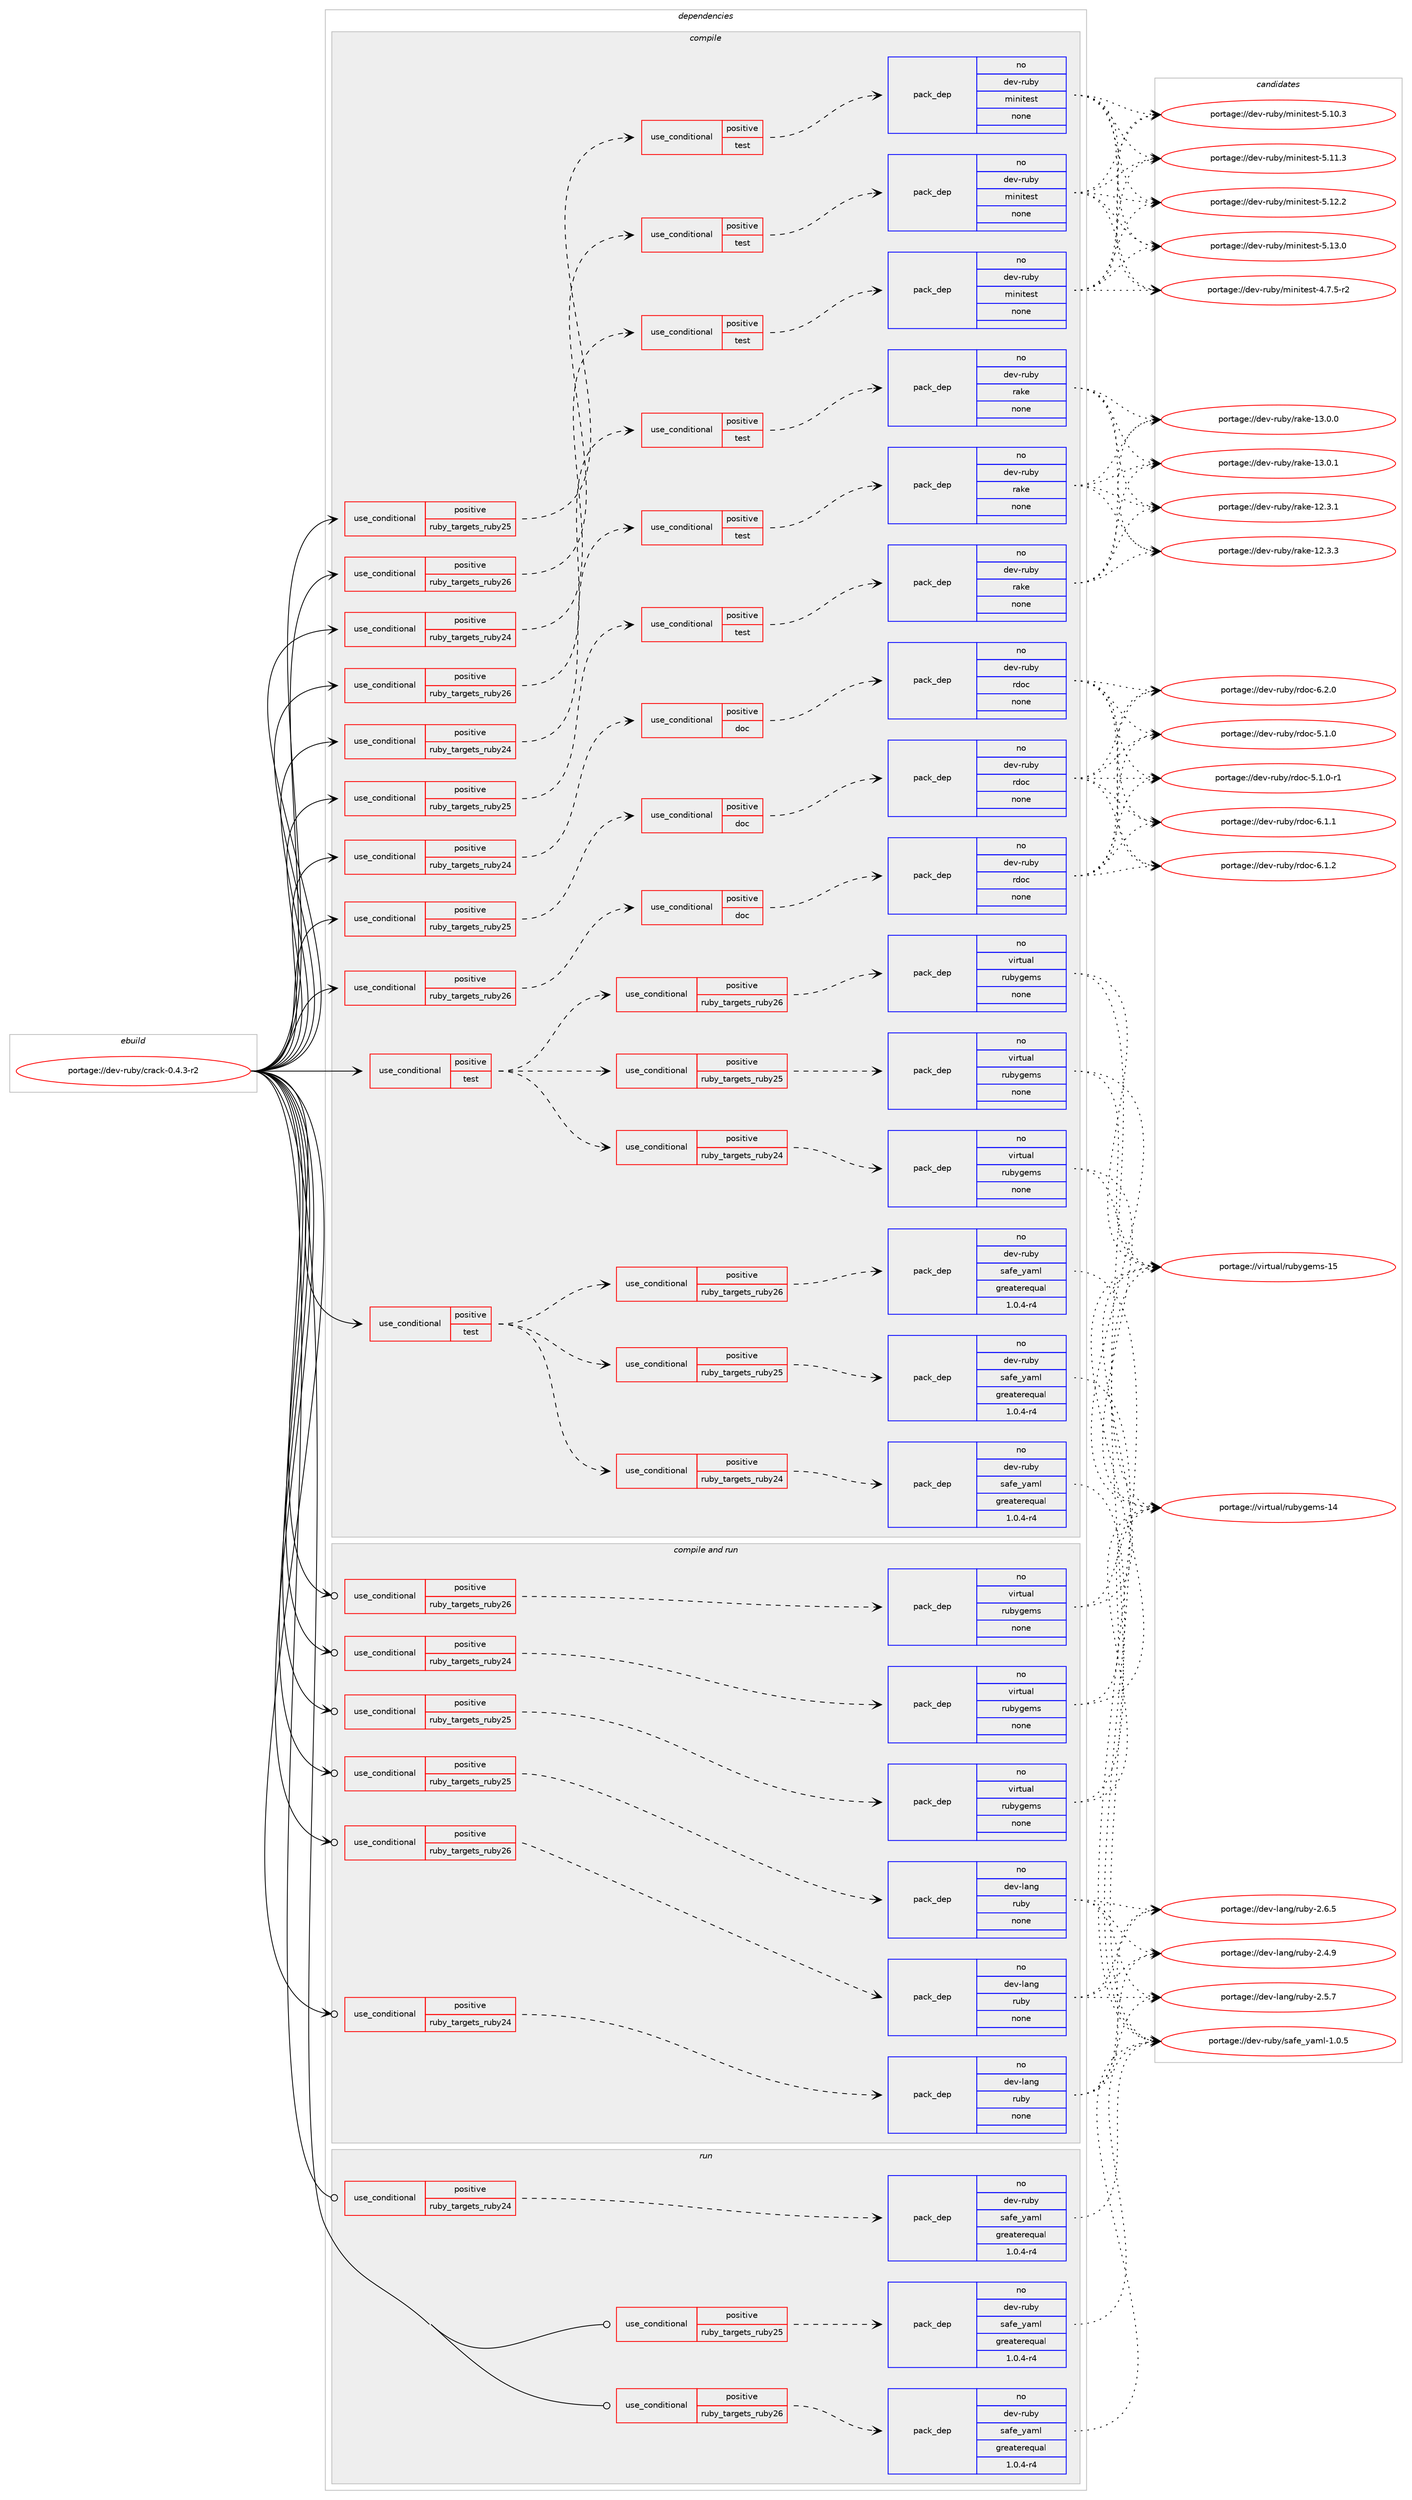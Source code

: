 digraph prolog {

# *************
# Graph options
# *************

newrank=true;
concentrate=true;
compound=true;
graph [rankdir=LR,fontname=Helvetica,fontsize=10,ranksep=1.5];#, ranksep=2.5, nodesep=0.2];
edge  [arrowhead=vee];
node  [fontname=Helvetica,fontsize=10];

# **********
# The ebuild
# **********

subgraph cluster_leftcol {
color=gray;
rank=same;
label=<<i>ebuild</i>>;
id [label="portage://dev-ruby/crack-0.4.3-r2", color=red, width=4, href="../dev-ruby/crack-0.4.3-r2.svg"];
}

# ****************
# The dependencies
# ****************

subgraph cluster_midcol {
color=gray;
label=<<i>dependencies</i>>;
subgraph cluster_compile {
fillcolor="#eeeeee";
style=filled;
label=<<i>compile</i>>;
subgraph cond49871 {
dependency216770 [label=<<TABLE BORDER="0" CELLBORDER="1" CELLSPACING="0" CELLPADDING="4"><TR><TD ROWSPAN="3" CELLPADDING="10">use_conditional</TD></TR><TR><TD>positive</TD></TR><TR><TD>ruby_targets_ruby24</TD></TR></TABLE>>, shape=none, color=red];
subgraph cond49872 {
dependency216771 [label=<<TABLE BORDER="0" CELLBORDER="1" CELLSPACING="0" CELLPADDING="4"><TR><TD ROWSPAN="3" CELLPADDING="10">use_conditional</TD></TR><TR><TD>positive</TD></TR><TR><TD>doc</TD></TR></TABLE>>, shape=none, color=red];
subgraph pack163418 {
dependency216772 [label=<<TABLE BORDER="0" CELLBORDER="1" CELLSPACING="0" CELLPADDING="4" WIDTH="220"><TR><TD ROWSPAN="6" CELLPADDING="30">pack_dep</TD></TR><TR><TD WIDTH="110">no</TD></TR><TR><TD>dev-ruby</TD></TR><TR><TD>rdoc</TD></TR><TR><TD>none</TD></TR><TR><TD></TD></TR></TABLE>>, shape=none, color=blue];
}
dependency216771:e -> dependency216772:w [weight=20,style="dashed",arrowhead="vee"];
}
dependency216770:e -> dependency216771:w [weight=20,style="dashed",arrowhead="vee"];
}
id:e -> dependency216770:w [weight=20,style="solid",arrowhead="vee"];
subgraph cond49873 {
dependency216773 [label=<<TABLE BORDER="0" CELLBORDER="1" CELLSPACING="0" CELLPADDING="4"><TR><TD ROWSPAN="3" CELLPADDING="10">use_conditional</TD></TR><TR><TD>positive</TD></TR><TR><TD>ruby_targets_ruby24</TD></TR></TABLE>>, shape=none, color=red];
subgraph cond49874 {
dependency216774 [label=<<TABLE BORDER="0" CELLBORDER="1" CELLSPACING="0" CELLPADDING="4"><TR><TD ROWSPAN="3" CELLPADDING="10">use_conditional</TD></TR><TR><TD>positive</TD></TR><TR><TD>test</TD></TR></TABLE>>, shape=none, color=red];
subgraph pack163419 {
dependency216775 [label=<<TABLE BORDER="0" CELLBORDER="1" CELLSPACING="0" CELLPADDING="4" WIDTH="220"><TR><TD ROWSPAN="6" CELLPADDING="30">pack_dep</TD></TR><TR><TD WIDTH="110">no</TD></TR><TR><TD>dev-ruby</TD></TR><TR><TD>minitest</TD></TR><TR><TD>none</TD></TR><TR><TD></TD></TR></TABLE>>, shape=none, color=blue];
}
dependency216774:e -> dependency216775:w [weight=20,style="dashed",arrowhead="vee"];
}
dependency216773:e -> dependency216774:w [weight=20,style="dashed",arrowhead="vee"];
}
id:e -> dependency216773:w [weight=20,style="solid",arrowhead="vee"];
subgraph cond49875 {
dependency216776 [label=<<TABLE BORDER="0" CELLBORDER="1" CELLSPACING="0" CELLPADDING="4"><TR><TD ROWSPAN="3" CELLPADDING="10">use_conditional</TD></TR><TR><TD>positive</TD></TR><TR><TD>ruby_targets_ruby24</TD></TR></TABLE>>, shape=none, color=red];
subgraph cond49876 {
dependency216777 [label=<<TABLE BORDER="0" CELLBORDER="1" CELLSPACING="0" CELLPADDING="4"><TR><TD ROWSPAN="3" CELLPADDING="10">use_conditional</TD></TR><TR><TD>positive</TD></TR><TR><TD>test</TD></TR></TABLE>>, shape=none, color=red];
subgraph pack163420 {
dependency216778 [label=<<TABLE BORDER="0" CELLBORDER="1" CELLSPACING="0" CELLPADDING="4" WIDTH="220"><TR><TD ROWSPAN="6" CELLPADDING="30">pack_dep</TD></TR><TR><TD WIDTH="110">no</TD></TR><TR><TD>dev-ruby</TD></TR><TR><TD>rake</TD></TR><TR><TD>none</TD></TR><TR><TD></TD></TR></TABLE>>, shape=none, color=blue];
}
dependency216777:e -> dependency216778:w [weight=20,style="dashed",arrowhead="vee"];
}
dependency216776:e -> dependency216777:w [weight=20,style="dashed",arrowhead="vee"];
}
id:e -> dependency216776:w [weight=20,style="solid",arrowhead="vee"];
subgraph cond49877 {
dependency216779 [label=<<TABLE BORDER="0" CELLBORDER="1" CELLSPACING="0" CELLPADDING="4"><TR><TD ROWSPAN="3" CELLPADDING="10">use_conditional</TD></TR><TR><TD>positive</TD></TR><TR><TD>ruby_targets_ruby25</TD></TR></TABLE>>, shape=none, color=red];
subgraph cond49878 {
dependency216780 [label=<<TABLE BORDER="0" CELLBORDER="1" CELLSPACING="0" CELLPADDING="4"><TR><TD ROWSPAN="3" CELLPADDING="10">use_conditional</TD></TR><TR><TD>positive</TD></TR><TR><TD>doc</TD></TR></TABLE>>, shape=none, color=red];
subgraph pack163421 {
dependency216781 [label=<<TABLE BORDER="0" CELLBORDER="1" CELLSPACING="0" CELLPADDING="4" WIDTH="220"><TR><TD ROWSPAN="6" CELLPADDING="30">pack_dep</TD></TR><TR><TD WIDTH="110">no</TD></TR><TR><TD>dev-ruby</TD></TR><TR><TD>rdoc</TD></TR><TR><TD>none</TD></TR><TR><TD></TD></TR></TABLE>>, shape=none, color=blue];
}
dependency216780:e -> dependency216781:w [weight=20,style="dashed",arrowhead="vee"];
}
dependency216779:e -> dependency216780:w [weight=20,style="dashed",arrowhead="vee"];
}
id:e -> dependency216779:w [weight=20,style="solid",arrowhead="vee"];
subgraph cond49879 {
dependency216782 [label=<<TABLE BORDER="0" CELLBORDER="1" CELLSPACING="0" CELLPADDING="4"><TR><TD ROWSPAN="3" CELLPADDING="10">use_conditional</TD></TR><TR><TD>positive</TD></TR><TR><TD>ruby_targets_ruby25</TD></TR></TABLE>>, shape=none, color=red];
subgraph cond49880 {
dependency216783 [label=<<TABLE BORDER="0" CELLBORDER="1" CELLSPACING="0" CELLPADDING="4"><TR><TD ROWSPAN="3" CELLPADDING="10">use_conditional</TD></TR><TR><TD>positive</TD></TR><TR><TD>test</TD></TR></TABLE>>, shape=none, color=red];
subgraph pack163422 {
dependency216784 [label=<<TABLE BORDER="0" CELLBORDER="1" CELLSPACING="0" CELLPADDING="4" WIDTH="220"><TR><TD ROWSPAN="6" CELLPADDING="30">pack_dep</TD></TR><TR><TD WIDTH="110">no</TD></TR><TR><TD>dev-ruby</TD></TR><TR><TD>minitest</TD></TR><TR><TD>none</TD></TR><TR><TD></TD></TR></TABLE>>, shape=none, color=blue];
}
dependency216783:e -> dependency216784:w [weight=20,style="dashed",arrowhead="vee"];
}
dependency216782:e -> dependency216783:w [weight=20,style="dashed",arrowhead="vee"];
}
id:e -> dependency216782:w [weight=20,style="solid",arrowhead="vee"];
subgraph cond49881 {
dependency216785 [label=<<TABLE BORDER="0" CELLBORDER="1" CELLSPACING="0" CELLPADDING="4"><TR><TD ROWSPAN="3" CELLPADDING="10">use_conditional</TD></TR><TR><TD>positive</TD></TR><TR><TD>ruby_targets_ruby25</TD></TR></TABLE>>, shape=none, color=red];
subgraph cond49882 {
dependency216786 [label=<<TABLE BORDER="0" CELLBORDER="1" CELLSPACING="0" CELLPADDING="4"><TR><TD ROWSPAN="3" CELLPADDING="10">use_conditional</TD></TR><TR><TD>positive</TD></TR><TR><TD>test</TD></TR></TABLE>>, shape=none, color=red];
subgraph pack163423 {
dependency216787 [label=<<TABLE BORDER="0" CELLBORDER="1" CELLSPACING="0" CELLPADDING="4" WIDTH="220"><TR><TD ROWSPAN="6" CELLPADDING="30">pack_dep</TD></TR><TR><TD WIDTH="110">no</TD></TR><TR><TD>dev-ruby</TD></TR><TR><TD>rake</TD></TR><TR><TD>none</TD></TR><TR><TD></TD></TR></TABLE>>, shape=none, color=blue];
}
dependency216786:e -> dependency216787:w [weight=20,style="dashed",arrowhead="vee"];
}
dependency216785:e -> dependency216786:w [weight=20,style="dashed",arrowhead="vee"];
}
id:e -> dependency216785:w [weight=20,style="solid",arrowhead="vee"];
subgraph cond49883 {
dependency216788 [label=<<TABLE BORDER="0" CELLBORDER="1" CELLSPACING="0" CELLPADDING="4"><TR><TD ROWSPAN="3" CELLPADDING="10">use_conditional</TD></TR><TR><TD>positive</TD></TR><TR><TD>ruby_targets_ruby26</TD></TR></TABLE>>, shape=none, color=red];
subgraph cond49884 {
dependency216789 [label=<<TABLE BORDER="0" CELLBORDER="1" CELLSPACING="0" CELLPADDING="4"><TR><TD ROWSPAN="3" CELLPADDING="10">use_conditional</TD></TR><TR><TD>positive</TD></TR><TR><TD>doc</TD></TR></TABLE>>, shape=none, color=red];
subgraph pack163424 {
dependency216790 [label=<<TABLE BORDER="0" CELLBORDER="1" CELLSPACING="0" CELLPADDING="4" WIDTH="220"><TR><TD ROWSPAN="6" CELLPADDING="30">pack_dep</TD></TR><TR><TD WIDTH="110">no</TD></TR><TR><TD>dev-ruby</TD></TR><TR><TD>rdoc</TD></TR><TR><TD>none</TD></TR><TR><TD></TD></TR></TABLE>>, shape=none, color=blue];
}
dependency216789:e -> dependency216790:w [weight=20,style="dashed",arrowhead="vee"];
}
dependency216788:e -> dependency216789:w [weight=20,style="dashed",arrowhead="vee"];
}
id:e -> dependency216788:w [weight=20,style="solid",arrowhead="vee"];
subgraph cond49885 {
dependency216791 [label=<<TABLE BORDER="0" CELLBORDER="1" CELLSPACING="0" CELLPADDING="4"><TR><TD ROWSPAN="3" CELLPADDING="10">use_conditional</TD></TR><TR><TD>positive</TD></TR><TR><TD>ruby_targets_ruby26</TD></TR></TABLE>>, shape=none, color=red];
subgraph cond49886 {
dependency216792 [label=<<TABLE BORDER="0" CELLBORDER="1" CELLSPACING="0" CELLPADDING="4"><TR><TD ROWSPAN="3" CELLPADDING="10">use_conditional</TD></TR><TR><TD>positive</TD></TR><TR><TD>test</TD></TR></TABLE>>, shape=none, color=red];
subgraph pack163425 {
dependency216793 [label=<<TABLE BORDER="0" CELLBORDER="1" CELLSPACING="0" CELLPADDING="4" WIDTH="220"><TR><TD ROWSPAN="6" CELLPADDING="30">pack_dep</TD></TR><TR><TD WIDTH="110">no</TD></TR><TR><TD>dev-ruby</TD></TR><TR><TD>minitest</TD></TR><TR><TD>none</TD></TR><TR><TD></TD></TR></TABLE>>, shape=none, color=blue];
}
dependency216792:e -> dependency216793:w [weight=20,style="dashed",arrowhead="vee"];
}
dependency216791:e -> dependency216792:w [weight=20,style="dashed",arrowhead="vee"];
}
id:e -> dependency216791:w [weight=20,style="solid",arrowhead="vee"];
subgraph cond49887 {
dependency216794 [label=<<TABLE BORDER="0" CELLBORDER="1" CELLSPACING="0" CELLPADDING="4"><TR><TD ROWSPAN="3" CELLPADDING="10">use_conditional</TD></TR><TR><TD>positive</TD></TR><TR><TD>ruby_targets_ruby26</TD></TR></TABLE>>, shape=none, color=red];
subgraph cond49888 {
dependency216795 [label=<<TABLE BORDER="0" CELLBORDER="1" CELLSPACING="0" CELLPADDING="4"><TR><TD ROWSPAN="3" CELLPADDING="10">use_conditional</TD></TR><TR><TD>positive</TD></TR><TR><TD>test</TD></TR></TABLE>>, shape=none, color=red];
subgraph pack163426 {
dependency216796 [label=<<TABLE BORDER="0" CELLBORDER="1" CELLSPACING="0" CELLPADDING="4" WIDTH="220"><TR><TD ROWSPAN="6" CELLPADDING="30">pack_dep</TD></TR><TR><TD WIDTH="110">no</TD></TR><TR><TD>dev-ruby</TD></TR><TR><TD>rake</TD></TR><TR><TD>none</TD></TR><TR><TD></TD></TR></TABLE>>, shape=none, color=blue];
}
dependency216795:e -> dependency216796:w [weight=20,style="dashed",arrowhead="vee"];
}
dependency216794:e -> dependency216795:w [weight=20,style="dashed",arrowhead="vee"];
}
id:e -> dependency216794:w [weight=20,style="solid",arrowhead="vee"];
subgraph cond49889 {
dependency216797 [label=<<TABLE BORDER="0" CELLBORDER="1" CELLSPACING="0" CELLPADDING="4"><TR><TD ROWSPAN="3" CELLPADDING="10">use_conditional</TD></TR><TR><TD>positive</TD></TR><TR><TD>test</TD></TR></TABLE>>, shape=none, color=red];
subgraph cond49890 {
dependency216798 [label=<<TABLE BORDER="0" CELLBORDER="1" CELLSPACING="0" CELLPADDING="4"><TR><TD ROWSPAN="3" CELLPADDING="10">use_conditional</TD></TR><TR><TD>positive</TD></TR><TR><TD>ruby_targets_ruby24</TD></TR></TABLE>>, shape=none, color=red];
subgraph pack163427 {
dependency216799 [label=<<TABLE BORDER="0" CELLBORDER="1" CELLSPACING="0" CELLPADDING="4" WIDTH="220"><TR><TD ROWSPAN="6" CELLPADDING="30">pack_dep</TD></TR><TR><TD WIDTH="110">no</TD></TR><TR><TD>dev-ruby</TD></TR><TR><TD>safe_yaml</TD></TR><TR><TD>greaterequal</TD></TR><TR><TD>1.0.4-r4</TD></TR></TABLE>>, shape=none, color=blue];
}
dependency216798:e -> dependency216799:w [weight=20,style="dashed",arrowhead="vee"];
}
dependency216797:e -> dependency216798:w [weight=20,style="dashed",arrowhead="vee"];
subgraph cond49891 {
dependency216800 [label=<<TABLE BORDER="0" CELLBORDER="1" CELLSPACING="0" CELLPADDING="4"><TR><TD ROWSPAN="3" CELLPADDING="10">use_conditional</TD></TR><TR><TD>positive</TD></TR><TR><TD>ruby_targets_ruby25</TD></TR></TABLE>>, shape=none, color=red];
subgraph pack163428 {
dependency216801 [label=<<TABLE BORDER="0" CELLBORDER="1" CELLSPACING="0" CELLPADDING="4" WIDTH="220"><TR><TD ROWSPAN="6" CELLPADDING="30">pack_dep</TD></TR><TR><TD WIDTH="110">no</TD></TR><TR><TD>dev-ruby</TD></TR><TR><TD>safe_yaml</TD></TR><TR><TD>greaterequal</TD></TR><TR><TD>1.0.4-r4</TD></TR></TABLE>>, shape=none, color=blue];
}
dependency216800:e -> dependency216801:w [weight=20,style="dashed",arrowhead="vee"];
}
dependency216797:e -> dependency216800:w [weight=20,style="dashed",arrowhead="vee"];
subgraph cond49892 {
dependency216802 [label=<<TABLE BORDER="0" CELLBORDER="1" CELLSPACING="0" CELLPADDING="4"><TR><TD ROWSPAN="3" CELLPADDING="10">use_conditional</TD></TR><TR><TD>positive</TD></TR><TR><TD>ruby_targets_ruby26</TD></TR></TABLE>>, shape=none, color=red];
subgraph pack163429 {
dependency216803 [label=<<TABLE BORDER="0" CELLBORDER="1" CELLSPACING="0" CELLPADDING="4" WIDTH="220"><TR><TD ROWSPAN="6" CELLPADDING="30">pack_dep</TD></TR><TR><TD WIDTH="110">no</TD></TR><TR><TD>dev-ruby</TD></TR><TR><TD>safe_yaml</TD></TR><TR><TD>greaterequal</TD></TR><TR><TD>1.0.4-r4</TD></TR></TABLE>>, shape=none, color=blue];
}
dependency216802:e -> dependency216803:w [weight=20,style="dashed",arrowhead="vee"];
}
dependency216797:e -> dependency216802:w [weight=20,style="dashed",arrowhead="vee"];
}
id:e -> dependency216797:w [weight=20,style="solid",arrowhead="vee"];
subgraph cond49893 {
dependency216804 [label=<<TABLE BORDER="0" CELLBORDER="1" CELLSPACING="0" CELLPADDING="4"><TR><TD ROWSPAN="3" CELLPADDING="10">use_conditional</TD></TR><TR><TD>positive</TD></TR><TR><TD>test</TD></TR></TABLE>>, shape=none, color=red];
subgraph cond49894 {
dependency216805 [label=<<TABLE BORDER="0" CELLBORDER="1" CELLSPACING="0" CELLPADDING="4"><TR><TD ROWSPAN="3" CELLPADDING="10">use_conditional</TD></TR><TR><TD>positive</TD></TR><TR><TD>ruby_targets_ruby24</TD></TR></TABLE>>, shape=none, color=red];
subgraph pack163430 {
dependency216806 [label=<<TABLE BORDER="0" CELLBORDER="1" CELLSPACING="0" CELLPADDING="4" WIDTH="220"><TR><TD ROWSPAN="6" CELLPADDING="30">pack_dep</TD></TR><TR><TD WIDTH="110">no</TD></TR><TR><TD>virtual</TD></TR><TR><TD>rubygems</TD></TR><TR><TD>none</TD></TR><TR><TD></TD></TR></TABLE>>, shape=none, color=blue];
}
dependency216805:e -> dependency216806:w [weight=20,style="dashed",arrowhead="vee"];
}
dependency216804:e -> dependency216805:w [weight=20,style="dashed",arrowhead="vee"];
subgraph cond49895 {
dependency216807 [label=<<TABLE BORDER="0" CELLBORDER="1" CELLSPACING="0" CELLPADDING="4"><TR><TD ROWSPAN="3" CELLPADDING="10">use_conditional</TD></TR><TR><TD>positive</TD></TR><TR><TD>ruby_targets_ruby25</TD></TR></TABLE>>, shape=none, color=red];
subgraph pack163431 {
dependency216808 [label=<<TABLE BORDER="0" CELLBORDER="1" CELLSPACING="0" CELLPADDING="4" WIDTH="220"><TR><TD ROWSPAN="6" CELLPADDING="30">pack_dep</TD></TR><TR><TD WIDTH="110">no</TD></TR><TR><TD>virtual</TD></TR><TR><TD>rubygems</TD></TR><TR><TD>none</TD></TR><TR><TD></TD></TR></TABLE>>, shape=none, color=blue];
}
dependency216807:e -> dependency216808:w [weight=20,style="dashed",arrowhead="vee"];
}
dependency216804:e -> dependency216807:w [weight=20,style="dashed",arrowhead="vee"];
subgraph cond49896 {
dependency216809 [label=<<TABLE BORDER="0" CELLBORDER="1" CELLSPACING="0" CELLPADDING="4"><TR><TD ROWSPAN="3" CELLPADDING="10">use_conditional</TD></TR><TR><TD>positive</TD></TR><TR><TD>ruby_targets_ruby26</TD></TR></TABLE>>, shape=none, color=red];
subgraph pack163432 {
dependency216810 [label=<<TABLE BORDER="0" CELLBORDER="1" CELLSPACING="0" CELLPADDING="4" WIDTH="220"><TR><TD ROWSPAN="6" CELLPADDING="30">pack_dep</TD></TR><TR><TD WIDTH="110">no</TD></TR><TR><TD>virtual</TD></TR><TR><TD>rubygems</TD></TR><TR><TD>none</TD></TR><TR><TD></TD></TR></TABLE>>, shape=none, color=blue];
}
dependency216809:e -> dependency216810:w [weight=20,style="dashed",arrowhead="vee"];
}
dependency216804:e -> dependency216809:w [weight=20,style="dashed",arrowhead="vee"];
}
id:e -> dependency216804:w [weight=20,style="solid",arrowhead="vee"];
}
subgraph cluster_compileandrun {
fillcolor="#eeeeee";
style=filled;
label=<<i>compile and run</i>>;
subgraph cond49897 {
dependency216811 [label=<<TABLE BORDER="0" CELLBORDER="1" CELLSPACING="0" CELLPADDING="4"><TR><TD ROWSPAN="3" CELLPADDING="10">use_conditional</TD></TR><TR><TD>positive</TD></TR><TR><TD>ruby_targets_ruby24</TD></TR></TABLE>>, shape=none, color=red];
subgraph pack163433 {
dependency216812 [label=<<TABLE BORDER="0" CELLBORDER="1" CELLSPACING="0" CELLPADDING="4" WIDTH="220"><TR><TD ROWSPAN="6" CELLPADDING="30">pack_dep</TD></TR><TR><TD WIDTH="110">no</TD></TR><TR><TD>dev-lang</TD></TR><TR><TD>ruby</TD></TR><TR><TD>none</TD></TR><TR><TD></TD></TR></TABLE>>, shape=none, color=blue];
}
dependency216811:e -> dependency216812:w [weight=20,style="dashed",arrowhead="vee"];
}
id:e -> dependency216811:w [weight=20,style="solid",arrowhead="odotvee"];
subgraph cond49898 {
dependency216813 [label=<<TABLE BORDER="0" CELLBORDER="1" CELLSPACING="0" CELLPADDING="4"><TR><TD ROWSPAN="3" CELLPADDING="10">use_conditional</TD></TR><TR><TD>positive</TD></TR><TR><TD>ruby_targets_ruby24</TD></TR></TABLE>>, shape=none, color=red];
subgraph pack163434 {
dependency216814 [label=<<TABLE BORDER="0" CELLBORDER="1" CELLSPACING="0" CELLPADDING="4" WIDTH="220"><TR><TD ROWSPAN="6" CELLPADDING="30">pack_dep</TD></TR><TR><TD WIDTH="110">no</TD></TR><TR><TD>virtual</TD></TR><TR><TD>rubygems</TD></TR><TR><TD>none</TD></TR><TR><TD></TD></TR></TABLE>>, shape=none, color=blue];
}
dependency216813:e -> dependency216814:w [weight=20,style="dashed",arrowhead="vee"];
}
id:e -> dependency216813:w [weight=20,style="solid",arrowhead="odotvee"];
subgraph cond49899 {
dependency216815 [label=<<TABLE BORDER="0" CELLBORDER="1" CELLSPACING="0" CELLPADDING="4"><TR><TD ROWSPAN="3" CELLPADDING="10">use_conditional</TD></TR><TR><TD>positive</TD></TR><TR><TD>ruby_targets_ruby25</TD></TR></TABLE>>, shape=none, color=red];
subgraph pack163435 {
dependency216816 [label=<<TABLE BORDER="0" CELLBORDER="1" CELLSPACING="0" CELLPADDING="4" WIDTH="220"><TR><TD ROWSPAN="6" CELLPADDING="30">pack_dep</TD></TR><TR><TD WIDTH="110">no</TD></TR><TR><TD>dev-lang</TD></TR><TR><TD>ruby</TD></TR><TR><TD>none</TD></TR><TR><TD></TD></TR></TABLE>>, shape=none, color=blue];
}
dependency216815:e -> dependency216816:w [weight=20,style="dashed",arrowhead="vee"];
}
id:e -> dependency216815:w [weight=20,style="solid",arrowhead="odotvee"];
subgraph cond49900 {
dependency216817 [label=<<TABLE BORDER="0" CELLBORDER="1" CELLSPACING="0" CELLPADDING="4"><TR><TD ROWSPAN="3" CELLPADDING="10">use_conditional</TD></TR><TR><TD>positive</TD></TR><TR><TD>ruby_targets_ruby25</TD></TR></TABLE>>, shape=none, color=red];
subgraph pack163436 {
dependency216818 [label=<<TABLE BORDER="0" CELLBORDER="1" CELLSPACING="0" CELLPADDING="4" WIDTH="220"><TR><TD ROWSPAN="6" CELLPADDING="30">pack_dep</TD></TR><TR><TD WIDTH="110">no</TD></TR><TR><TD>virtual</TD></TR><TR><TD>rubygems</TD></TR><TR><TD>none</TD></TR><TR><TD></TD></TR></TABLE>>, shape=none, color=blue];
}
dependency216817:e -> dependency216818:w [weight=20,style="dashed",arrowhead="vee"];
}
id:e -> dependency216817:w [weight=20,style="solid",arrowhead="odotvee"];
subgraph cond49901 {
dependency216819 [label=<<TABLE BORDER="0" CELLBORDER="1" CELLSPACING="0" CELLPADDING="4"><TR><TD ROWSPAN="3" CELLPADDING="10">use_conditional</TD></TR><TR><TD>positive</TD></TR><TR><TD>ruby_targets_ruby26</TD></TR></TABLE>>, shape=none, color=red];
subgraph pack163437 {
dependency216820 [label=<<TABLE BORDER="0" CELLBORDER="1" CELLSPACING="0" CELLPADDING="4" WIDTH="220"><TR><TD ROWSPAN="6" CELLPADDING="30">pack_dep</TD></TR><TR><TD WIDTH="110">no</TD></TR><TR><TD>dev-lang</TD></TR><TR><TD>ruby</TD></TR><TR><TD>none</TD></TR><TR><TD></TD></TR></TABLE>>, shape=none, color=blue];
}
dependency216819:e -> dependency216820:w [weight=20,style="dashed",arrowhead="vee"];
}
id:e -> dependency216819:w [weight=20,style="solid",arrowhead="odotvee"];
subgraph cond49902 {
dependency216821 [label=<<TABLE BORDER="0" CELLBORDER="1" CELLSPACING="0" CELLPADDING="4"><TR><TD ROWSPAN="3" CELLPADDING="10">use_conditional</TD></TR><TR><TD>positive</TD></TR><TR><TD>ruby_targets_ruby26</TD></TR></TABLE>>, shape=none, color=red];
subgraph pack163438 {
dependency216822 [label=<<TABLE BORDER="0" CELLBORDER="1" CELLSPACING="0" CELLPADDING="4" WIDTH="220"><TR><TD ROWSPAN="6" CELLPADDING="30">pack_dep</TD></TR><TR><TD WIDTH="110">no</TD></TR><TR><TD>virtual</TD></TR><TR><TD>rubygems</TD></TR><TR><TD>none</TD></TR><TR><TD></TD></TR></TABLE>>, shape=none, color=blue];
}
dependency216821:e -> dependency216822:w [weight=20,style="dashed",arrowhead="vee"];
}
id:e -> dependency216821:w [weight=20,style="solid",arrowhead="odotvee"];
}
subgraph cluster_run {
fillcolor="#eeeeee";
style=filled;
label=<<i>run</i>>;
subgraph cond49903 {
dependency216823 [label=<<TABLE BORDER="0" CELLBORDER="1" CELLSPACING="0" CELLPADDING="4"><TR><TD ROWSPAN="3" CELLPADDING="10">use_conditional</TD></TR><TR><TD>positive</TD></TR><TR><TD>ruby_targets_ruby24</TD></TR></TABLE>>, shape=none, color=red];
subgraph pack163439 {
dependency216824 [label=<<TABLE BORDER="0" CELLBORDER="1" CELLSPACING="0" CELLPADDING="4" WIDTH="220"><TR><TD ROWSPAN="6" CELLPADDING="30">pack_dep</TD></TR><TR><TD WIDTH="110">no</TD></TR><TR><TD>dev-ruby</TD></TR><TR><TD>safe_yaml</TD></TR><TR><TD>greaterequal</TD></TR><TR><TD>1.0.4-r4</TD></TR></TABLE>>, shape=none, color=blue];
}
dependency216823:e -> dependency216824:w [weight=20,style="dashed",arrowhead="vee"];
}
id:e -> dependency216823:w [weight=20,style="solid",arrowhead="odot"];
subgraph cond49904 {
dependency216825 [label=<<TABLE BORDER="0" CELLBORDER="1" CELLSPACING="0" CELLPADDING="4"><TR><TD ROWSPAN="3" CELLPADDING="10">use_conditional</TD></TR><TR><TD>positive</TD></TR><TR><TD>ruby_targets_ruby25</TD></TR></TABLE>>, shape=none, color=red];
subgraph pack163440 {
dependency216826 [label=<<TABLE BORDER="0" CELLBORDER="1" CELLSPACING="0" CELLPADDING="4" WIDTH="220"><TR><TD ROWSPAN="6" CELLPADDING="30">pack_dep</TD></TR><TR><TD WIDTH="110">no</TD></TR><TR><TD>dev-ruby</TD></TR><TR><TD>safe_yaml</TD></TR><TR><TD>greaterequal</TD></TR><TR><TD>1.0.4-r4</TD></TR></TABLE>>, shape=none, color=blue];
}
dependency216825:e -> dependency216826:w [weight=20,style="dashed",arrowhead="vee"];
}
id:e -> dependency216825:w [weight=20,style="solid",arrowhead="odot"];
subgraph cond49905 {
dependency216827 [label=<<TABLE BORDER="0" CELLBORDER="1" CELLSPACING="0" CELLPADDING="4"><TR><TD ROWSPAN="3" CELLPADDING="10">use_conditional</TD></TR><TR><TD>positive</TD></TR><TR><TD>ruby_targets_ruby26</TD></TR></TABLE>>, shape=none, color=red];
subgraph pack163441 {
dependency216828 [label=<<TABLE BORDER="0" CELLBORDER="1" CELLSPACING="0" CELLPADDING="4" WIDTH="220"><TR><TD ROWSPAN="6" CELLPADDING="30">pack_dep</TD></TR><TR><TD WIDTH="110">no</TD></TR><TR><TD>dev-ruby</TD></TR><TR><TD>safe_yaml</TD></TR><TR><TD>greaterequal</TD></TR><TR><TD>1.0.4-r4</TD></TR></TABLE>>, shape=none, color=blue];
}
dependency216827:e -> dependency216828:w [weight=20,style="dashed",arrowhead="vee"];
}
id:e -> dependency216827:w [weight=20,style="solid",arrowhead="odot"];
}
}

# **************
# The candidates
# **************

subgraph cluster_choices {
rank=same;
color=gray;
label=<<i>candidates</i>>;

subgraph choice163418 {
color=black;
nodesep=1;
choiceportage10010111845114117981214711410011199455346494648 [label="portage://dev-ruby/rdoc-5.1.0", color=red, width=4,href="../dev-ruby/rdoc-5.1.0.svg"];
choiceportage100101118451141179812147114100111994553464946484511449 [label="portage://dev-ruby/rdoc-5.1.0-r1", color=red, width=4,href="../dev-ruby/rdoc-5.1.0-r1.svg"];
choiceportage10010111845114117981214711410011199455446494649 [label="portage://dev-ruby/rdoc-6.1.1", color=red, width=4,href="../dev-ruby/rdoc-6.1.1.svg"];
choiceportage10010111845114117981214711410011199455446494650 [label="portage://dev-ruby/rdoc-6.1.2", color=red, width=4,href="../dev-ruby/rdoc-6.1.2.svg"];
choiceportage10010111845114117981214711410011199455446504648 [label="portage://dev-ruby/rdoc-6.2.0", color=red, width=4,href="../dev-ruby/rdoc-6.2.0.svg"];
dependency216772:e -> choiceportage10010111845114117981214711410011199455346494648:w [style=dotted,weight="100"];
dependency216772:e -> choiceportage100101118451141179812147114100111994553464946484511449:w [style=dotted,weight="100"];
dependency216772:e -> choiceportage10010111845114117981214711410011199455446494649:w [style=dotted,weight="100"];
dependency216772:e -> choiceportage10010111845114117981214711410011199455446494650:w [style=dotted,weight="100"];
dependency216772:e -> choiceportage10010111845114117981214711410011199455446504648:w [style=dotted,weight="100"];
}
subgraph choice163419 {
color=black;
nodesep=1;
choiceportage1001011184511411798121471091051101051161011151164552465546534511450 [label="portage://dev-ruby/minitest-4.7.5-r2", color=red, width=4,href="../dev-ruby/minitest-4.7.5-r2.svg"];
choiceportage10010111845114117981214710910511010511610111511645534649484651 [label="portage://dev-ruby/minitest-5.10.3", color=red, width=4,href="../dev-ruby/minitest-5.10.3.svg"];
choiceportage10010111845114117981214710910511010511610111511645534649494651 [label="portage://dev-ruby/minitest-5.11.3", color=red, width=4,href="../dev-ruby/minitest-5.11.3.svg"];
choiceportage10010111845114117981214710910511010511610111511645534649504650 [label="portage://dev-ruby/minitest-5.12.2", color=red, width=4,href="../dev-ruby/minitest-5.12.2.svg"];
choiceportage10010111845114117981214710910511010511610111511645534649514648 [label="portage://dev-ruby/minitest-5.13.0", color=red, width=4,href="../dev-ruby/minitest-5.13.0.svg"];
dependency216775:e -> choiceportage1001011184511411798121471091051101051161011151164552465546534511450:w [style=dotted,weight="100"];
dependency216775:e -> choiceportage10010111845114117981214710910511010511610111511645534649484651:w [style=dotted,weight="100"];
dependency216775:e -> choiceportage10010111845114117981214710910511010511610111511645534649494651:w [style=dotted,weight="100"];
dependency216775:e -> choiceportage10010111845114117981214710910511010511610111511645534649504650:w [style=dotted,weight="100"];
dependency216775:e -> choiceportage10010111845114117981214710910511010511610111511645534649514648:w [style=dotted,weight="100"];
}
subgraph choice163420 {
color=black;
nodesep=1;
choiceportage1001011184511411798121471149710710145495046514649 [label="portage://dev-ruby/rake-12.3.1", color=red, width=4,href="../dev-ruby/rake-12.3.1.svg"];
choiceportage1001011184511411798121471149710710145495046514651 [label="portage://dev-ruby/rake-12.3.3", color=red, width=4,href="../dev-ruby/rake-12.3.3.svg"];
choiceportage1001011184511411798121471149710710145495146484648 [label="portage://dev-ruby/rake-13.0.0", color=red, width=4,href="../dev-ruby/rake-13.0.0.svg"];
choiceportage1001011184511411798121471149710710145495146484649 [label="portage://dev-ruby/rake-13.0.1", color=red, width=4,href="../dev-ruby/rake-13.0.1.svg"];
dependency216778:e -> choiceportage1001011184511411798121471149710710145495046514649:w [style=dotted,weight="100"];
dependency216778:e -> choiceportage1001011184511411798121471149710710145495046514651:w [style=dotted,weight="100"];
dependency216778:e -> choiceportage1001011184511411798121471149710710145495146484648:w [style=dotted,weight="100"];
dependency216778:e -> choiceportage1001011184511411798121471149710710145495146484649:w [style=dotted,weight="100"];
}
subgraph choice163421 {
color=black;
nodesep=1;
choiceportage10010111845114117981214711410011199455346494648 [label="portage://dev-ruby/rdoc-5.1.0", color=red, width=4,href="../dev-ruby/rdoc-5.1.0.svg"];
choiceportage100101118451141179812147114100111994553464946484511449 [label="portage://dev-ruby/rdoc-5.1.0-r1", color=red, width=4,href="../dev-ruby/rdoc-5.1.0-r1.svg"];
choiceportage10010111845114117981214711410011199455446494649 [label="portage://dev-ruby/rdoc-6.1.1", color=red, width=4,href="../dev-ruby/rdoc-6.1.1.svg"];
choiceportage10010111845114117981214711410011199455446494650 [label="portage://dev-ruby/rdoc-6.1.2", color=red, width=4,href="../dev-ruby/rdoc-6.1.2.svg"];
choiceportage10010111845114117981214711410011199455446504648 [label="portage://dev-ruby/rdoc-6.2.0", color=red, width=4,href="../dev-ruby/rdoc-6.2.0.svg"];
dependency216781:e -> choiceportage10010111845114117981214711410011199455346494648:w [style=dotted,weight="100"];
dependency216781:e -> choiceportage100101118451141179812147114100111994553464946484511449:w [style=dotted,weight="100"];
dependency216781:e -> choiceportage10010111845114117981214711410011199455446494649:w [style=dotted,weight="100"];
dependency216781:e -> choiceportage10010111845114117981214711410011199455446494650:w [style=dotted,weight="100"];
dependency216781:e -> choiceportage10010111845114117981214711410011199455446504648:w [style=dotted,weight="100"];
}
subgraph choice163422 {
color=black;
nodesep=1;
choiceportage1001011184511411798121471091051101051161011151164552465546534511450 [label="portage://dev-ruby/minitest-4.7.5-r2", color=red, width=4,href="../dev-ruby/minitest-4.7.5-r2.svg"];
choiceportage10010111845114117981214710910511010511610111511645534649484651 [label="portage://dev-ruby/minitest-5.10.3", color=red, width=4,href="../dev-ruby/minitest-5.10.3.svg"];
choiceportage10010111845114117981214710910511010511610111511645534649494651 [label="portage://dev-ruby/minitest-5.11.3", color=red, width=4,href="../dev-ruby/minitest-5.11.3.svg"];
choiceportage10010111845114117981214710910511010511610111511645534649504650 [label="portage://dev-ruby/minitest-5.12.2", color=red, width=4,href="../dev-ruby/minitest-5.12.2.svg"];
choiceportage10010111845114117981214710910511010511610111511645534649514648 [label="portage://dev-ruby/minitest-5.13.0", color=red, width=4,href="../dev-ruby/minitest-5.13.0.svg"];
dependency216784:e -> choiceportage1001011184511411798121471091051101051161011151164552465546534511450:w [style=dotted,weight="100"];
dependency216784:e -> choiceportage10010111845114117981214710910511010511610111511645534649484651:w [style=dotted,weight="100"];
dependency216784:e -> choiceportage10010111845114117981214710910511010511610111511645534649494651:w [style=dotted,weight="100"];
dependency216784:e -> choiceportage10010111845114117981214710910511010511610111511645534649504650:w [style=dotted,weight="100"];
dependency216784:e -> choiceportage10010111845114117981214710910511010511610111511645534649514648:w [style=dotted,weight="100"];
}
subgraph choice163423 {
color=black;
nodesep=1;
choiceportage1001011184511411798121471149710710145495046514649 [label="portage://dev-ruby/rake-12.3.1", color=red, width=4,href="../dev-ruby/rake-12.3.1.svg"];
choiceportage1001011184511411798121471149710710145495046514651 [label="portage://dev-ruby/rake-12.3.3", color=red, width=4,href="../dev-ruby/rake-12.3.3.svg"];
choiceportage1001011184511411798121471149710710145495146484648 [label="portage://dev-ruby/rake-13.0.0", color=red, width=4,href="../dev-ruby/rake-13.0.0.svg"];
choiceportage1001011184511411798121471149710710145495146484649 [label="portage://dev-ruby/rake-13.0.1", color=red, width=4,href="../dev-ruby/rake-13.0.1.svg"];
dependency216787:e -> choiceportage1001011184511411798121471149710710145495046514649:w [style=dotted,weight="100"];
dependency216787:e -> choiceportage1001011184511411798121471149710710145495046514651:w [style=dotted,weight="100"];
dependency216787:e -> choiceportage1001011184511411798121471149710710145495146484648:w [style=dotted,weight="100"];
dependency216787:e -> choiceportage1001011184511411798121471149710710145495146484649:w [style=dotted,weight="100"];
}
subgraph choice163424 {
color=black;
nodesep=1;
choiceportage10010111845114117981214711410011199455346494648 [label="portage://dev-ruby/rdoc-5.1.0", color=red, width=4,href="../dev-ruby/rdoc-5.1.0.svg"];
choiceportage100101118451141179812147114100111994553464946484511449 [label="portage://dev-ruby/rdoc-5.1.0-r1", color=red, width=4,href="../dev-ruby/rdoc-5.1.0-r1.svg"];
choiceportage10010111845114117981214711410011199455446494649 [label="portage://dev-ruby/rdoc-6.1.1", color=red, width=4,href="../dev-ruby/rdoc-6.1.1.svg"];
choiceportage10010111845114117981214711410011199455446494650 [label="portage://dev-ruby/rdoc-6.1.2", color=red, width=4,href="../dev-ruby/rdoc-6.1.2.svg"];
choiceportage10010111845114117981214711410011199455446504648 [label="portage://dev-ruby/rdoc-6.2.0", color=red, width=4,href="../dev-ruby/rdoc-6.2.0.svg"];
dependency216790:e -> choiceportage10010111845114117981214711410011199455346494648:w [style=dotted,weight="100"];
dependency216790:e -> choiceportage100101118451141179812147114100111994553464946484511449:w [style=dotted,weight="100"];
dependency216790:e -> choiceportage10010111845114117981214711410011199455446494649:w [style=dotted,weight="100"];
dependency216790:e -> choiceportage10010111845114117981214711410011199455446494650:w [style=dotted,weight="100"];
dependency216790:e -> choiceportage10010111845114117981214711410011199455446504648:w [style=dotted,weight="100"];
}
subgraph choice163425 {
color=black;
nodesep=1;
choiceportage1001011184511411798121471091051101051161011151164552465546534511450 [label="portage://dev-ruby/minitest-4.7.5-r2", color=red, width=4,href="../dev-ruby/minitest-4.7.5-r2.svg"];
choiceportage10010111845114117981214710910511010511610111511645534649484651 [label="portage://dev-ruby/minitest-5.10.3", color=red, width=4,href="../dev-ruby/minitest-5.10.3.svg"];
choiceportage10010111845114117981214710910511010511610111511645534649494651 [label="portage://dev-ruby/minitest-5.11.3", color=red, width=4,href="../dev-ruby/minitest-5.11.3.svg"];
choiceportage10010111845114117981214710910511010511610111511645534649504650 [label="portage://dev-ruby/minitest-5.12.2", color=red, width=4,href="../dev-ruby/minitest-5.12.2.svg"];
choiceportage10010111845114117981214710910511010511610111511645534649514648 [label="portage://dev-ruby/minitest-5.13.0", color=red, width=4,href="../dev-ruby/minitest-5.13.0.svg"];
dependency216793:e -> choiceportage1001011184511411798121471091051101051161011151164552465546534511450:w [style=dotted,weight="100"];
dependency216793:e -> choiceportage10010111845114117981214710910511010511610111511645534649484651:w [style=dotted,weight="100"];
dependency216793:e -> choiceportage10010111845114117981214710910511010511610111511645534649494651:w [style=dotted,weight="100"];
dependency216793:e -> choiceportage10010111845114117981214710910511010511610111511645534649504650:w [style=dotted,weight="100"];
dependency216793:e -> choiceportage10010111845114117981214710910511010511610111511645534649514648:w [style=dotted,weight="100"];
}
subgraph choice163426 {
color=black;
nodesep=1;
choiceportage1001011184511411798121471149710710145495046514649 [label="portage://dev-ruby/rake-12.3.1", color=red, width=4,href="../dev-ruby/rake-12.3.1.svg"];
choiceportage1001011184511411798121471149710710145495046514651 [label="portage://dev-ruby/rake-12.3.3", color=red, width=4,href="../dev-ruby/rake-12.3.3.svg"];
choiceportage1001011184511411798121471149710710145495146484648 [label="portage://dev-ruby/rake-13.0.0", color=red, width=4,href="../dev-ruby/rake-13.0.0.svg"];
choiceportage1001011184511411798121471149710710145495146484649 [label="portage://dev-ruby/rake-13.0.1", color=red, width=4,href="../dev-ruby/rake-13.0.1.svg"];
dependency216796:e -> choiceportage1001011184511411798121471149710710145495046514649:w [style=dotted,weight="100"];
dependency216796:e -> choiceportage1001011184511411798121471149710710145495046514651:w [style=dotted,weight="100"];
dependency216796:e -> choiceportage1001011184511411798121471149710710145495146484648:w [style=dotted,weight="100"];
dependency216796:e -> choiceportage1001011184511411798121471149710710145495146484649:w [style=dotted,weight="100"];
}
subgraph choice163427 {
color=black;
nodesep=1;
choiceportage100101118451141179812147115971021019512197109108454946484653 [label="portage://dev-ruby/safe_yaml-1.0.5", color=red, width=4,href="../dev-ruby/safe_yaml-1.0.5.svg"];
dependency216799:e -> choiceportage100101118451141179812147115971021019512197109108454946484653:w [style=dotted,weight="100"];
}
subgraph choice163428 {
color=black;
nodesep=1;
choiceportage100101118451141179812147115971021019512197109108454946484653 [label="portage://dev-ruby/safe_yaml-1.0.5", color=red, width=4,href="../dev-ruby/safe_yaml-1.0.5.svg"];
dependency216801:e -> choiceportage100101118451141179812147115971021019512197109108454946484653:w [style=dotted,weight="100"];
}
subgraph choice163429 {
color=black;
nodesep=1;
choiceportage100101118451141179812147115971021019512197109108454946484653 [label="portage://dev-ruby/safe_yaml-1.0.5", color=red, width=4,href="../dev-ruby/safe_yaml-1.0.5.svg"];
dependency216803:e -> choiceportage100101118451141179812147115971021019512197109108454946484653:w [style=dotted,weight="100"];
}
subgraph choice163430 {
color=black;
nodesep=1;
choiceportage118105114116117971084711411798121103101109115454952 [label="portage://virtual/rubygems-14", color=red, width=4,href="../virtual/rubygems-14.svg"];
choiceportage118105114116117971084711411798121103101109115454953 [label="portage://virtual/rubygems-15", color=red, width=4,href="../virtual/rubygems-15.svg"];
dependency216806:e -> choiceportage118105114116117971084711411798121103101109115454952:w [style=dotted,weight="100"];
dependency216806:e -> choiceportage118105114116117971084711411798121103101109115454953:w [style=dotted,weight="100"];
}
subgraph choice163431 {
color=black;
nodesep=1;
choiceportage118105114116117971084711411798121103101109115454952 [label="portage://virtual/rubygems-14", color=red, width=4,href="../virtual/rubygems-14.svg"];
choiceportage118105114116117971084711411798121103101109115454953 [label="portage://virtual/rubygems-15", color=red, width=4,href="../virtual/rubygems-15.svg"];
dependency216808:e -> choiceportage118105114116117971084711411798121103101109115454952:w [style=dotted,weight="100"];
dependency216808:e -> choiceportage118105114116117971084711411798121103101109115454953:w [style=dotted,weight="100"];
}
subgraph choice163432 {
color=black;
nodesep=1;
choiceportage118105114116117971084711411798121103101109115454952 [label="portage://virtual/rubygems-14", color=red, width=4,href="../virtual/rubygems-14.svg"];
choiceportage118105114116117971084711411798121103101109115454953 [label="portage://virtual/rubygems-15", color=red, width=4,href="../virtual/rubygems-15.svg"];
dependency216810:e -> choiceportage118105114116117971084711411798121103101109115454952:w [style=dotted,weight="100"];
dependency216810:e -> choiceportage118105114116117971084711411798121103101109115454953:w [style=dotted,weight="100"];
}
subgraph choice163433 {
color=black;
nodesep=1;
choiceportage10010111845108971101034711411798121455046524657 [label="portage://dev-lang/ruby-2.4.9", color=red, width=4,href="../dev-lang/ruby-2.4.9.svg"];
choiceportage10010111845108971101034711411798121455046534655 [label="portage://dev-lang/ruby-2.5.7", color=red, width=4,href="../dev-lang/ruby-2.5.7.svg"];
choiceportage10010111845108971101034711411798121455046544653 [label="portage://dev-lang/ruby-2.6.5", color=red, width=4,href="../dev-lang/ruby-2.6.5.svg"];
dependency216812:e -> choiceportage10010111845108971101034711411798121455046524657:w [style=dotted,weight="100"];
dependency216812:e -> choiceportage10010111845108971101034711411798121455046534655:w [style=dotted,weight="100"];
dependency216812:e -> choiceportage10010111845108971101034711411798121455046544653:w [style=dotted,weight="100"];
}
subgraph choice163434 {
color=black;
nodesep=1;
choiceportage118105114116117971084711411798121103101109115454952 [label="portage://virtual/rubygems-14", color=red, width=4,href="../virtual/rubygems-14.svg"];
choiceportage118105114116117971084711411798121103101109115454953 [label="portage://virtual/rubygems-15", color=red, width=4,href="../virtual/rubygems-15.svg"];
dependency216814:e -> choiceportage118105114116117971084711411798121103101109115454952:w [style=dotted,weight="100"];
dependency216814:e -> choiceportage118105114116117971084711411798121103101109115454953:w [style=dotted,weight="100"];
}
subgraph choice163435 {
color=black;
nodesep=1;
choiceportage10010111845108971101034711411798121455046524657 [label="portage://dev-lang/ruby-2.4.9", color=red, width=4,href="../dev-lang/ruby-2.4.9.svg"];
choiceportage10010111845108971101034711411798121455046534655 [label="portage://dev-lang/ruby-2.5.7", color=red, width=4,href="../dev-lang/ruby-2.5.7.svg"];
choiceportage10010111845108971101034711411798121455046544653 [label="portage://dev-lang/ruby-2.6.5", color=red, width=4,href="../dev-lang/ruby-2.6.5.svg"];
dependency216816:e -> choiceportage10010111845108971101034711411798121455046524657:w [style=dotted,weight="100"];
dependency216816:e -> choiceportage10010111845108971101034711411798121455046534655:w [style=dotted,weight="100"];
dependency216816:e -> choiceportage10010111845108971101034711411798121455046544653:w [style=dotted,weight="100"];
}
subgraph choice163436 {
color=black;
nodesep=1;
choiceportage118105114116117971084711411798121103101109115454952 [label="portage://virtual/rubygems-14", color=red, width=4,href="../virtual/rubygems-14.svg"];
choiceportage118105114116117971084711411798121103101109115454953 [label="portage://virtual/rubygems-15", color=red, width=4,href="../virtual/rubygems-15.svg"];
dependency216818:e -> choiceportage118105114116117971084711411798121103101109115454952:w [style=dotted,weight="100"];
dependency216818:e -> choiceportage118105114116117971084711411798121103101109115454953:w [style=dotted,weight="100"];
}
subgraph choice163437 {
color=black;
nodesep=1;
choiceportage10010111845108971101034711411798121455046524657 [label="portage://dev-lang/ruby-2.4.9", color=red, width=4,href="../dev-lang/ruby-2.4.9.svg"];
choiceportage10010111845108971101034711411798121455046534655 [label="portage://dev-lang/ruby-2.5.7", color=red, width=4,href="../dev-lang/ruby-2.5.7.svg"];
choiceportage10010111845108971101034711411798121455046544653 [label="portage://dev-lang/ruby-2.6.5", color=red, width=4,href="../dev-lang/ruby-2.6.5.svg"];
dependency216820:e -> choiceportage10010111845108971101034711411798121455046524657:w [style=dotted,weight="100"];
dependency216820:e -> choiceportage10010111845108971101034711411798121455046534655:w [style=dotted,weight="100"];
dependency216820:e -> choiceportage10010111845108971101034711411798121455046544653:w [style=dotted,weight="100"];
}
subgraph choice163438 {
color=black;
nodesep=1;
choiceportage118105114116117971084711411798121103101109115454952 [label="portage://virtual/rubygems-14", color=red, width=4,href="../virtual/rubygems-14.svg"];
choiceportage118105114116117971084711411798121103101109115454953 [label="portage://virtual/rubygems-15", color=red, width=4,href="../virtual/rubygems-15.svg"];
dependency216822:e -> choiceportage118105114116117971084711411798121103101109115454952:w [style=dotted,weight="100"];
dependency216822:e -> choiceportage118105114116117971084711411798121103101109115454953:w [style=dotted,weight="100"];
}
subgraph choice163439 {
color=black;
nodesep=1;
choiceportage100101118451141179812147115971021019512197109108454946484653 [label="portage://dev-ruby/safe_yaml-1.0.5", color=red, width=4,href="../dev-ruby/safe_yaml-1.0.5.svg"];
dependency216824:e -> choiceportage100101118451141179812147115971021019512197109108454946484653:w [style=dotted,weight="100"];
}
subgraph choice163440 {
color=black;
nodesep=1;
choiceportage100101118451141179812147115971021019512197109108454946484653 [label="portage://dev-ruby/safe_yaml-1.0.5", color=red, width=4,href="../dev-ruby/safe_yaml-1.0.5.svg"];
dependency216826:e -> choiceportage100101118451141179812147115971021019512197109108454946484653:w [style=dotted,weight="100"];
}
subgraph choice163441 {
color=black;
nodesep=1;
choiceportage100101118451141179812147115971021019512197109108454946484653 [label="portage://dev-ruby/safe_yaml-1.0.5", color=red, width=4,href="../dev-ruby/safe_yaml-1.0.5.svg"];
dependency216828:e -> choiceportage100101118451141179812147115971021019512197109108454946484653:w [style=dotted,weight="100"];
}
}

}

